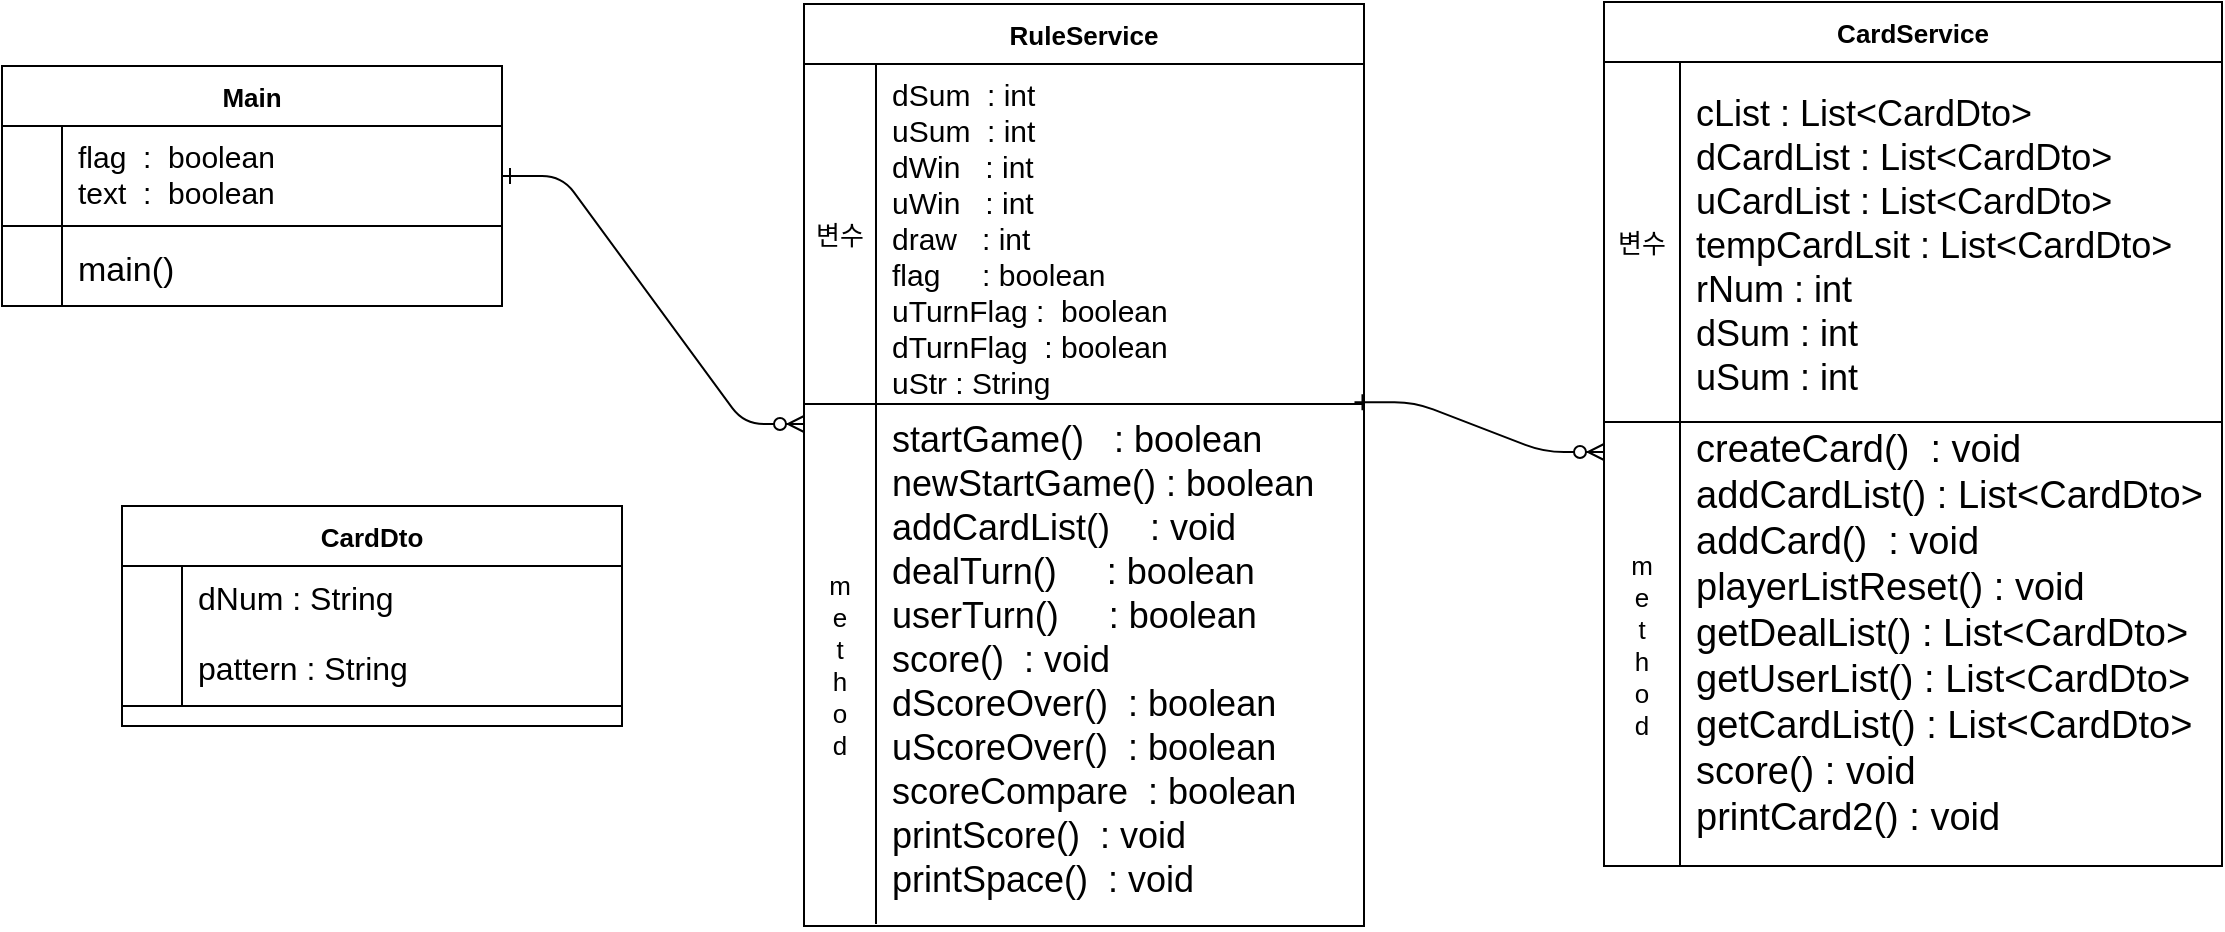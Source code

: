 <mxfile version="21.3.2" type="device">
  <diagram id="R2lEEEUBdFMjLlhIrx00" name="Page-1">
    <mxGraphModel dx="834" dy="820" grid="1" gridSize="10" guides="1" tooltips="1" connect="1" arrows="1" fold="1" page="1" pageScale="1" pageWidth="1169" pageHeight="827" math="0" shadow="0" extFonts="Permanent Marker^https://fonts.googleapis.com/css?family=Permanent+Marker">
      <root>
        <mxCell id="0" />
        <mxCell id="1" parent="0" />
        <mxCell id="C-vyLk0tnHw3VtMMgP7b-1" value="" style="edgeStyle=entityRelationEdgeStyle;endArrow=ERzeroToMany;startArrow=ERone;endFill=1;startFill=0;fontSize=13;labelBackgroundColor=none;fontColor=default;" parent="1" source="C-vyLk0tnHw3VtMMgP7b-24" edge="1">
          <mxGeometry width="100" height="100" relative="1" as="geometry">
            <mxPoint x="340" y="720" as="sourcePoint" />
            <mxPoint x="441" y="249" as="targetPoint" />
          </mxGeometry>
        </mxCell>
        <mxCell id="C-vyLk0tnHw3VtMMgP7b-12" value="" style="edgeStyle=entityRelationEdgeStyle;endArrow=ERzeroToMany;startArrow=ERone;endFill=1;startFill=0;fontSize=13;labelBackgroundColor=none;fontColor=default;exitX=0.983;exitY=-0.044;exitDx=0;exitDy=0;exitPerimeter=0;" parent="1" edge="1">
          <mxGeometry width="100" height="100" relative="1" as="geometry">
            <mxPoint x="716.24" y="238.12" as="sourcePoint" />
            <mxPoint x="841" y="263" as="targetPoint" />
          </mxGeometry>
        </mxCell>
        <mxCell id="C-vyLk0tnHw3VtMMgP7b-2" value="RuleService" style="shape=table;startSize=30;container=1;collapsible=1;childLayout=tableLayout;fixedRows=1;rowLines=0;fontStyle=1;align=center;resizeLast=1;fontSize=13;labelBackgroundColor=none;" parent="1" vertex="1">
          <mxGeometry x="441" y="39" width="280" height="461" as="geometry" />
        </mxCell>
        <mxCell id="C-vyLk0tnHw3VtMMgP7b-3" value="" style="shape=partialRectangle;collapsible=0;dropTarget=0;pointerEvents=0;fillColor=none;points=[[0,0.5],[1,0.5]];portConstraint=eastwest;top=0;left=0;right=0;bottom=1;fontSize=13;labelBackgroundColor=none;" parent="C-vyLk0tnHw3VtMMgP7b-2" vertex="1">
          <mxGeometry y="30" width="280" height="170" as="geometry" />
        </mxCell>
        <mxCell id="C-vyLk0tnHw3VtMMgP7b-4" value="변수" style="shape=partialRectangle;overflow=hidden;connectable=0;fillColor=none;top=0;left=0;bottom=0;right=0;fontStyle=0;fontSize=13;labelBackgroundColor=none;" parent="C-vyLk0tnHw3VtMMgP7b-3" vertex="1">
          <mxGeometry width="36" height="170" as="geometry">
            <mxRectangle width="36" height="170" as="alternateBounds" />
          </mxGeometry>
        </mxCell>
        <mxCell id="C-vyLk0tnHw3VtMMgP7b-5" value="dSum  : int&#xa;uSum  : int&#xa;dWin   : int&#xa;uWin   : int&#xa;draw   : int&#xa;flag     : boolean&#xa;uTurnFlag :  boolean&#xa;dTurnFlag  : boolean&#xa;uStr : String" style="shape=partialRectangle;overflow=hidden;connectable=0;fillColor=none;top=0;left=0;bottom=0;right=0;align=left;spacingLeft=6;fontStyle=0;fontSize=15;labelBackgroundColor=none;verticalAlign=top;" parent="C-vyLk0tnHw3VtMMgP7b-3" vertex="1">
          <mxGeometry x="36" width="244" height="170" as="geometry">
            <mxRectangle width="244" height="170" as="alternateBounds" />
          </mxGeometry>
        </mxCell>
        <mxCell id="C-vyLk0tnHw3VtMMgP7b-9" value="" style="shape=partialRectangle;collapsible=0;dropTarget=0;pointerEvents=0;fillColor=none;points=[[0,0.5],[1,0.5]];portConstraint=eastwest;top=0;left=0;right=0;bottom=0;fontSize=13;labelBackgroundColor=none;" parent="C-vyLk0tnHw3VtMMgP7b-2" vertex="1">
          <mxGeometry y="200" width="280" height="260" as="geometry" />
        </mxCell>
        <mxCell id="C-vyLk0tnHw3VtMMgP7b-10" value="m&#xa;e&#xa;t&#xa;h&#xa;o&#xa;d" style="shape=partialRectangle;overflow=hidden;connectable=0;fillColor=none;top=0;left=0;bottom=0;right=0;fontSize=13;labelBackgroundColor=none;" parent="C-vyLk0tnHw3VtMMgP7b-9" vertex="1">
          <mxGeometry width="36" height="260" as="geometry">
            <mxRectangle width="36" height="260" as="alternateBounds" />
          </mxGeometry>
        </mxCell>
        <mxCell id="C-vyLk0tnHw3VtMMgP7b-11" value="startGame()   : boolean&#xa;newStartGame() : boolean&#xa;addCardList()    : void&#xa;dealTurn()     : boolean&#xa;userTurn()     : boolean &#xa;score()  : void&#xa;dScoreOver()  : boolean&#xa;uScoreOver()  : boolean&#xa;scoreCompare  : boolean&#xa;printScore()  : void&#xa;printSpace()  : void  " style="shape=partialRectangle;overflow=hidden;connectable=0;fillColor=none;top=0;left=0;bottom=0;right=0;align=left;spacingLeft=6;fontSize=18;labelBackgroundColor=none;verticalAlign=top;" parent="C-vyLk0tnHw3VtMMgP7b-9" vertex="1">
          <mxGeometry x="36" width="244" height="260" as="geometry">
            <mxRectangle width="244" height="260" as="alternateBounds" />
          </mxGeometry>
        </mxCell>
        <mxCell id="C-vyLk0tnHw3VtMMgP7b-13" value="CardService" style="shape=table;startSize=30;container=1;collapsible=1;childLayout=tableLayout;fixedRows=1;rowLines=0;fontStyle=1;align=center;resizeLast=1;fontSize=13;labelBackgroundColor=none;" parent="1" vertex="1">
          <mxGeometry x="841" y="38" width="309" height="432" as="geometry" />
        </mxCell>
        <mxCell id="C-vyLk0tnHw3VtMMgP7b-14" value="" style="shape=partialRectangle;collapsible=0;dropTarget=0;pointerEvents=0;fillColor=none;points=[[0,0.5],[1,0.5]];portConstraint=eastwest;top=0;left=0;right=0;bottom=1;fontSize=13;labelBackgroundColor=none;verticalAlign=top;" parent="C-vyLk0tnHw3VtMMgP7b-13" vertex="1">
          <mxGeometry y="30" width="309" height="180" as="geometry" />
        </mxCell>
        <mxCell id="C-vyLk0tnHw3VtMMgP7b-15" value="변수" style="shape=partialRectangle;overflow=hidden;connectable=0;fillColor=none;top=0;left=0;bottom=0;right=0;fontStyle=0;fontSize=13;labelBackgroundColor=none;" parent="C-vyLk0tnHw3VtMMgP7b-14" vertex="1">
          <mxGeometry width="38" height="180" as="geometry">
            <mxRectangle width="38" height="180" as="alternateBounds" />
          </mxGeometry>
        </mxCell>
        <mxCell id="C-vyLk0tnHw3VtMMgP7b-16" value="cList : List&lt;CardDto&gt;&#xa;dCardList : List&lt;CardDto&gt;&#xa;uCardList : List&lt;CardDto&gt;&#xa;tempCardLsit : List&lt;CardDto&gt;&#xa;rNum : int&#xa;dSum : int&#xa;uSum : int" style="shape=partialRectangle;overflow=hidden;connectable=0;fillColor=none;top=0;left=0;bottom=0;right=0;align=left;spacingLeft=6;fontStyle=0;fontSize=18;labelBackgroundColor=none;verticalAlign=middle;" parent="C-vyLk0tnHw3VtMMgP7b-14" vertex="1">
          <mxGeometry x="38" width="271" height="180" as="geometry">
            <mxRectangle width="271" height="180" as="alternateBounds" />
          </mxGeometry>
        </mxCell>
        <mxCell id="C-vyLk0tnHw3VtMMgP7b-20" value="" style="shape=partialRectangle;collapsible=0;dropTarget=0;pointerEvents=0;fillColor=none;points=[[0,0.5],[1,0.5]];portConstraint=eastwest;top=0;left=0;right=0;bottom=0;fontSize=13;labelBackgroundColor=none;" parent="C-vyLk0tnHw3VtMMgP7b-13" vertex="1">
          <mxGeometry y="210" width="309" height="222" as="geometry" />
        </mxCell>
        <mxCell id="C-vyLk0tnHw3VtMMgP7b-21" value="m&#xa;e&#xa;t&#xa;h&#xa;o&#xa;d" style="shape=partialRectangle;overflow=hidden;connectable=0;fillColor=none;top=0;left=0;bottom=0;right=0;fontSize=13;labelBackgroundColor=none;" parent="C-vyLk0tnHw3VtMMgP7b-20" vertex="1">
          <mxGeometry width="38" height="222" as="geometry">
            <mxRectangle width="38" height="222" as="alternateBounds" />
          </mxGeometry>
        </mxCell>
        <mxCell id="C-vyLk0tnHw3VtMMgP7b-22" value="createCard()  : void&#xa;addCardList() : List&lt;CardDto&gt;&#xa;addCard()  : void&#xa;playerListReset() : void&#xa;getDealList() : List&lt;CardDto&gt;&#xa;getUserList() : List&lt;CardDto&gt;&#xa;getCardList() : List&lt;CardDto&gt;&#xa;score() : void&#xa;printCard2() : void&#xa;" style="shape=partialRectangle;overflow=hidden;connectable=0;fillColor=none;top=0;left=0;bottom=0;right=0;align=left;spacingLeft=6;fontSize=19;labelBackgroundColor=none;verticalAlign=middle;" parent="C-vyLk0tnHw3VtMMgP7b-20" vertex="1">
          <mxGeometry x="38" width="271" height="222" as="geometry">
            <mxRectangle width="271" height="222" as="alternateBounds" />
          </mxGeometry>
        </mxCell>
        <mxCell id="C-vyLk0tnHw3VtMMgP7b-23" value="Main" style="shape=table;startSize=30;container=1;collapsible=1;childLayout=tableLayout;fixedRows=1;rowLines=0;fontStyle=1;align=center;resizeLast=1;fontSize=13;labelBackgroundColor=none;" parent="1" vertex="1">
          <mxGeometry x="40" y="70" width="250" height="120" as="geometry" />
        </mxCell>
        <mxCell id="C-vyLk0tnHw3VtMMgP7b-24" value="" style="shape=partialRectangle;collapsible=0;dropTarget=0;pointerEvents=0;fillColor=none;points=[[0,0.5],[1,0.5]];portConstraint=eastwest;top=0;left=0;right=0;bottom=1;fontSize=13;labelBackgroundColor=none;" parent="C-vyLk0tnHw3VtMMgP7b-23" vertex="1">
          <mxGeometry y="30" width="250" height="50" as="geometry" />
        </mxCell>
        <mxCell id="C-vyLk0tnHw3VtMMgP7b-25" value="" style="shape=partialRectangle;overflow=hidden;connectable=0;fillColor=none;top=0;left=0;bottom=0;right=0;fontStyle=1;fontSize=13;labelBackgroundColor=none;" parent="C-vyLk0tnHw3VtMMgP7b-24" vertex="1">
          <mxGeometry width="30" height="50" as="geometry">
            <mxRectangle width="30" height="50" as="alternateBounds" />
          </mxGeometry>
        </mxCell>
        <mxCell id="C-vyLk0tnHw3VtMMgP7b-26" value="flag  :  boolean&#xa;text  :  boolean" style="shape=partialRectangle;overflow=hidden;connectable=0;fillColor=none;top=0;left=0;bottom=0;right=0;align=left;spacingLeft=6;fontStyle=0;fontSize=15;labelBackgroundColor=none;verticalAlign=top;" parent="C-vyLk0tnHw3VtMMgP7b-24" vertex="1">
          <mxGeometry x="30" width="220" height="50" as="geometry">
            <mxRectangle width="220" height="50" as="alternateBounds" />
          </mxGeometry>
        </mxCell>
        <mxCell id="C-vyLk0tnHw3VtMMgP7b-27" value="" style="shape=partialRectangle;collapsible=0;dropTarget=0;pointerEvents=0;fillColor=none;points=[[0,0.5],[1,0.5]];portConstraint=eastwest;top=0;left=0;right=0;bottom=0;fontSize=13;labelBackgroundColor=none;" parent="C-vyLk0tnHw3VtMMgP7b-23" vertex="1">
          <mxGeometry y="80" width="250" height="40" as="geometry" />
        </mxCell>
        <mxCell id="C-vyLk0tnHw3VtMMgP7b-28" value="" style="shape=partialRectangle;overflow=hidden;connectable=0;fillColor=none;top=0;left=0;bottom=0;right=0;fontSize=13;labelBackgroundColor=none;" parent="C-vyLk0tnHw3VtMMgP7b-27" vertex="1">
          <mxGeometry width="30" height="40" as="geometry">
            <mxRectangle width="30" height="40" as="alternateBounds" />
          </mxGeometry>
        </mxCell>
        <mxCell id="C-vyLk0tnHw3VtMMgP7b-29" value="main()" style="shape=partialRectangle;overflow=hidden;connectable=0;fillColor=none;top=0;left=0;bottom=0;right=0;align=left;spacingLeft=6;fontSize=17;labelBackgroundColor=none;" parent="C-vyLk0tnHw3VtMMgP7b-27" vertex="1">
          <mxGeometry x="30" width="220" height="40" as="geometry">
            <mxRectangle width="220" height="40" as="alternateBounds" />
          </mxGeometry>
        </mxCell>
        <mxCell id="_nyJNZ1EBtc3H6hKIYXh-1" value="CardDto" style="shape=table;startSize=30;container=1;collapsible=1;childLayout=tableLayout;fixedRows=1;rowLines=0;fontStyle=1;align=center;resizeLast=1;fontSize=13;labelBorderColor=none;labelBackgroundColor=none;" vertex="1" parent="1">
          <mxGeometry x="100" y="290" width="250" height="110" as="geometry" />
        </mxCell>
        <mxCell id="_nyJNZ1EBtc3H6hKIYXh-5" value="" style="shape=partialRectangle;collapsible=0;dropTarget=0;pointerEvents=0;fillColor=none;points=[[0,0.5],[1,0.5]];portConstraint=eastwest;top=0;left=0;right=0;bottom=0;fontSize=13;labelBackgroundColor=none;" vertex="1" parent="_nyJNZ1EBtc3H6hKIYXh-1">
          <mxGeometry y="30" width="250" height="30" as="geometry" />
        </mxCell>
        <mxCell id="_nyJNZ1EBtc3H6hKIYXh-6" value="" style="shape=partialRectangle;overflow=hidden;connectable=0;fillColor=none;top=0;left=0;bottom=0;right=0;fontSize=13;labelBackgroundColor=none;" vertex="1" parent="_nyJNZ1EBtc3H6hKIYXh-5">
          <mxGeometry width="30" height="30" as="geometry">
            <mxRectangle width="30" height="30" as="alternateBounds" />
          </mxGeometry>
        </mxCell>
        <mxCell id="_nyJNZ1EBtc3H6hKIYXh-7" value="dNum : String" style="shape=partialRectangle;overflow=hidden;connectable=0;fillColor=none;top=0;left=0;bottom=0;right=0;align=left;spacingLeft=6;fontSize=16;labelBackgroundColor=none;" vertex="1" parent="_nyJNZ1EBtc3H6hKIYXh-5">
          <mxGeometry x="30" width="220" height="30" as="geometry">
            <mxRectangle width="220" height="30" as="alternateBounds" />
          </mxGeometry>
        </mxCell>
        <mxCell id="_nyJNZ1EBtc3H6hKIYXh-2" value="" style="shape=partialRectangle;collapsible=0;dropTarget=0;pointerEvents=0;fillColor=none;points=[[0,0.5],[1,0.5]];portConstraint=eastwest;top=0;left=0;right=0;bottom=1;fontSize=13;labelBackgroundColor=none;" vertex="1" parent="_nyJNZ1EBtc3H6hKIYXh-1">
          <mxGeometry y="60" width="250" height="40" as="geometry" />
        </mxCell>
        <mxCell id="_nyJNZ1EBtc3H6hKIYXh-3" value="" style="shape=partialRectangle;overflow=hidden;connectable=0;fillColor=none;top=0;left=0;bottom=0;right=0;fontStyle=1;verticalAlign=middle;fontSize=13;labelBackgroundColor=none;" vertex="1" parent="_nyJNZ1EBtc3H6hKIYXh-2">
          <mxGeometry width="30" height="40" as="geometry">
            <mxRectangle width="30" height="40" as="alternateBounds" />
          </mxGeometry>
        </mxCell>
        <mxCell id="_nyJNZ1EBtc3H6hKIYXh-4" value="pattern : String" style="shape=partialRectangle;overflow=hidden;connectable=0;fillColor=none;top=0;left=0;bottom=0;right=0;align=left;spacingLeft=6;fontStyle=0;fontSize=16;labelBackgroundColor=none;" vertex="1" parent="_nyJNZ1EBtc3H6hKIYXh-2">
          <mxGeometry x="30" width="220" height="40" as="geometry">
            <mxRectangle width="220" height="40" as="alternateBounds" />
          </mxGeometry>
        </mxCell>
      </root>
    </mxGraphModel>
  </diagram>
</mxfile>
